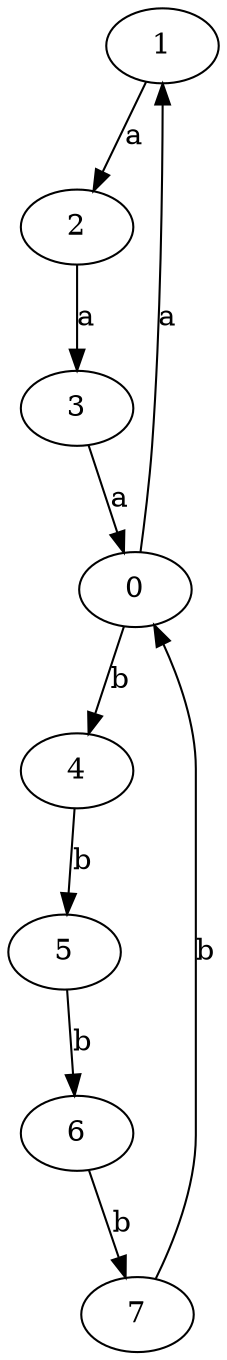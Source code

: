 digraph  {
1;
2;
3;
0;
4;
5;
6;
7;
1 -> 2 [key=0, label=a];
2 -> 3 [key=0, label=a];
3 -> 0 [key=0, label=a];
0 -> 1 [key=0, label=a];
0 -> 4 [key=0, label=b];
4 -> 5 [key=0, label=b];
5 -> 6 [key=0, label=b];
6 -> 7 [key=0, label=b];
7 -> 0 [key=0, label=b];
}
